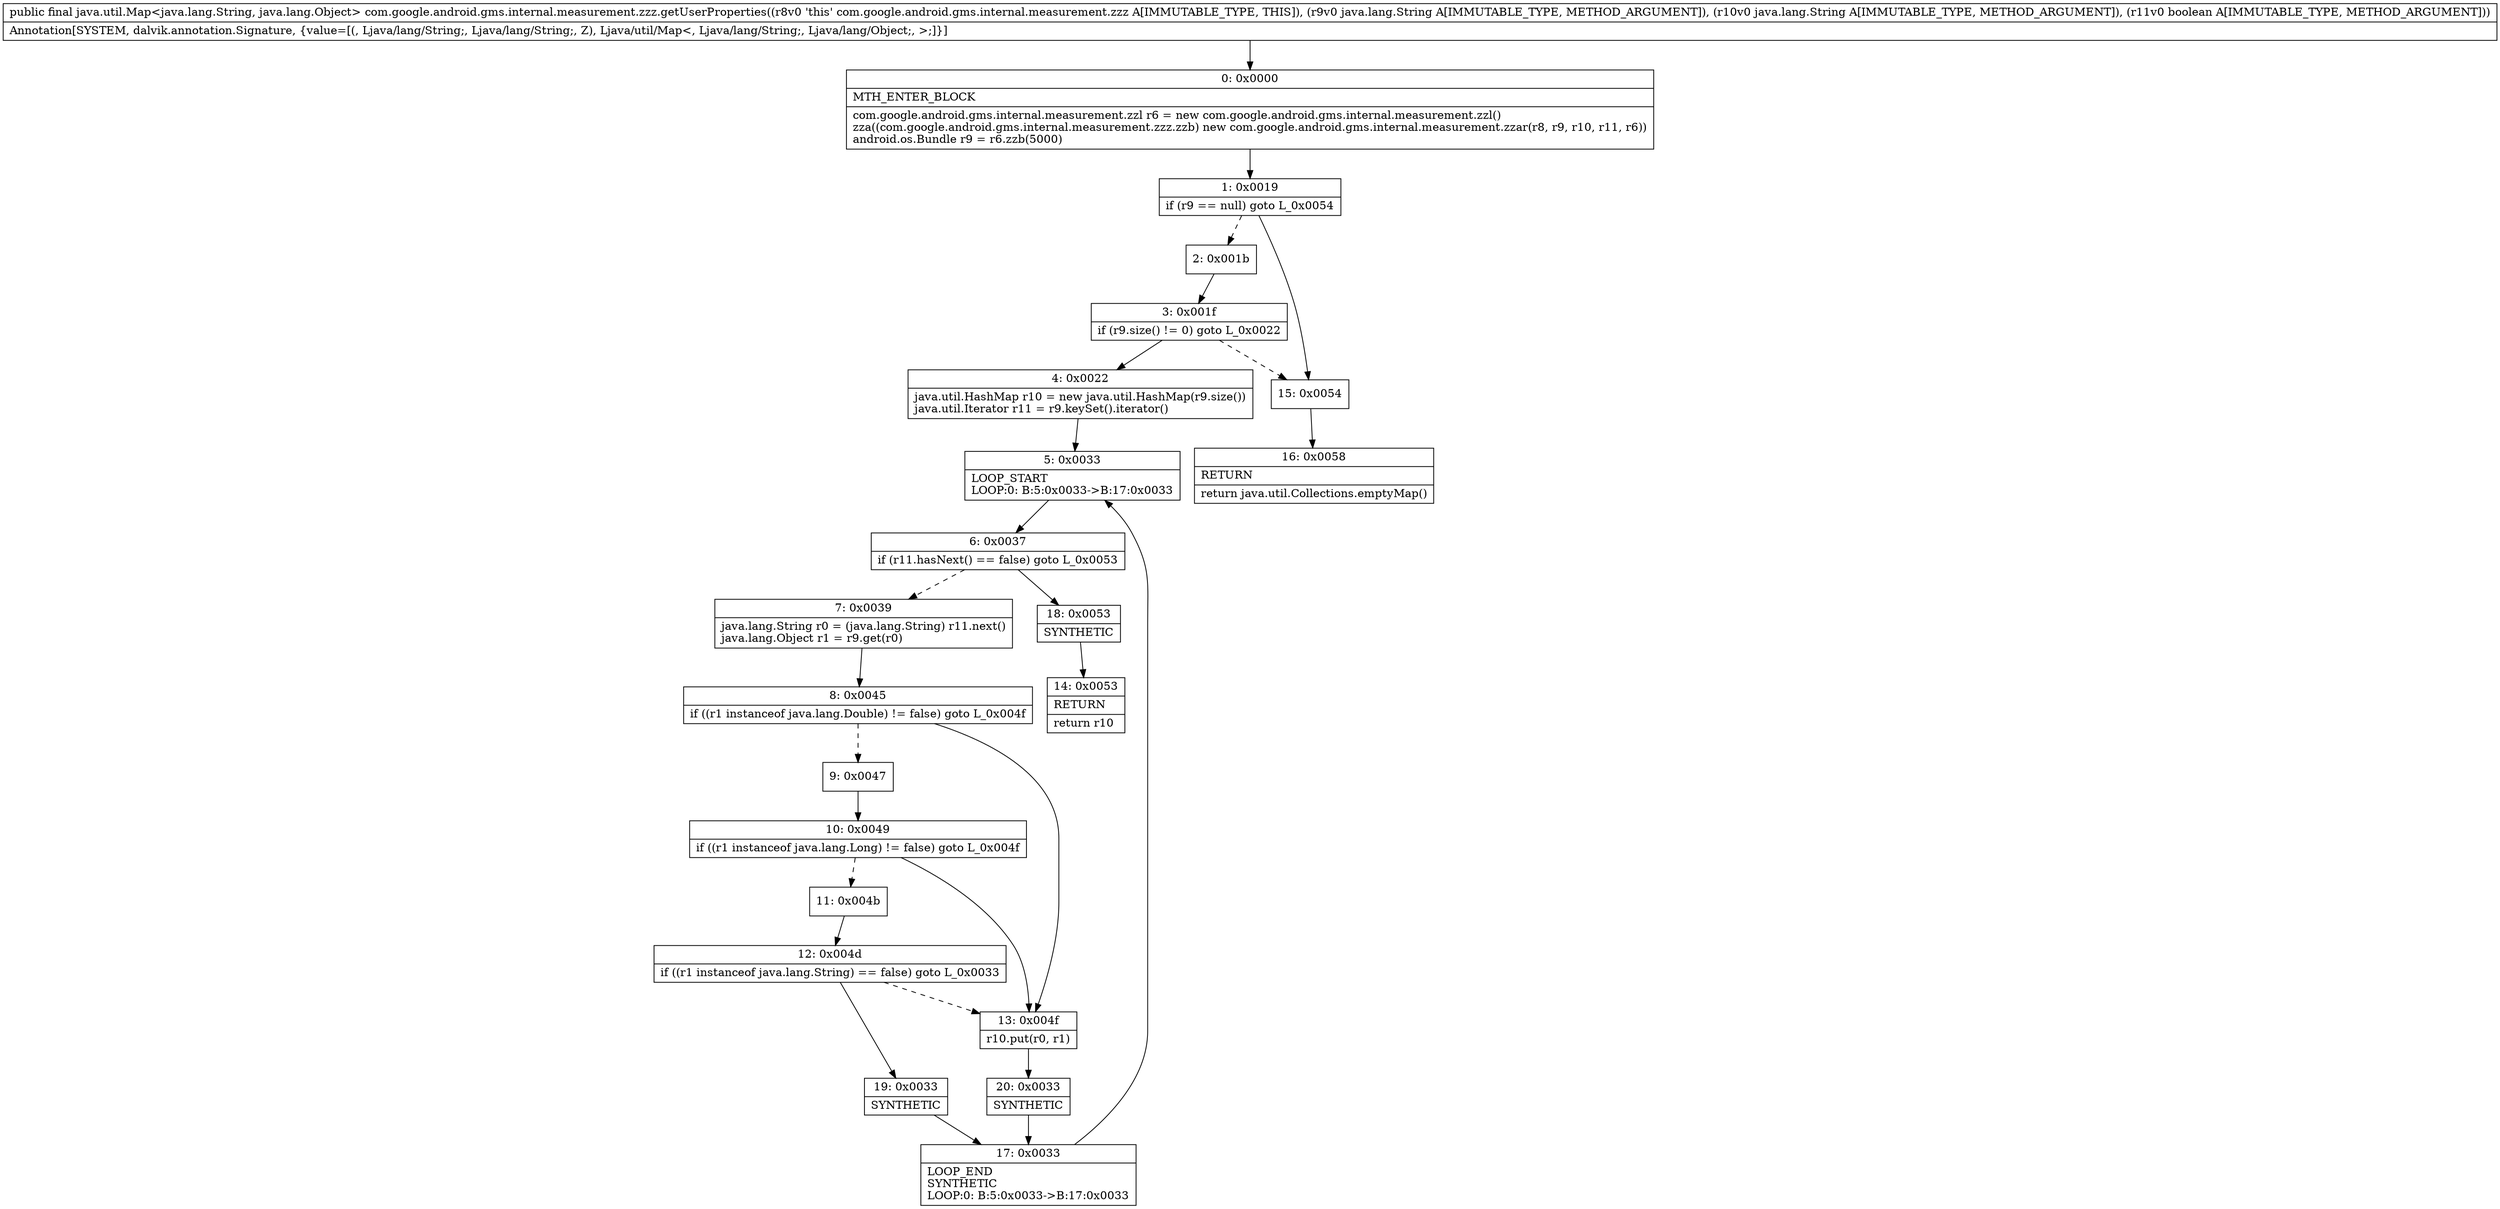 digraph "CFG forcom.google.android.gms.internal.measurement.zzz.getUserProperties(Ljava\/lang\/String;Ljava\/lang\/String;Z)Ljava\/util\/Map;" {
Node_0 [shape=record,label="{0\:\ 0x0000|MTH_ENTER_BLOCK\l|com.google.android.gms.internal.measurement.zzl r6 = new com.google.android.gms.internal.measurement.zzl()\lzza((com.google.android.gms.internal.measurement.zzz.zzb) new com.google.android.gms.internal.measurement.zzar(r8, r9, r10, r11, r6))\landroid.os.Bundle r9 = r6.zzb(5000)\l}"];
Node_1 [shape=record,label="{1\:\ 0x0019|if (r9 == null) goto L_0x0054\l}"];
Node_2 [shape=record,label="{2\:\ 0x001b}"];
Node_3 [shape=record,label="{3\:\ 0x001f|if (r9.size() != 0) goto L_0x0022\l}"];
Node_4 [shape=record,label="{4\:\ 0x0022|java.util.HashMap r10 = new java.util.HashMap(r9.size())\ljava.util.Iterator r11 = r9.keySet().iterator()\l}"];
Node_5 [shape=record,label="{5\:\ 0x0033|LOOP_START\lLOOP:0: B:5:0x0033\-\>B:17:0x0033\l}"];
Node_6 [shape=record,label="{6\:\ 0x0037|if (r11.hasNext() == false) goto L_0x0053\l}"];
Node_7 [shape=record,label="{7\:\ 0x0039|java.lang.String r0 = (java.lang.String) r11.next()\ljava.lang.Object r1 = r9.get(r0)\l}"];
Node_8 [shape=record,label="{8\:\ 0x0045|if ((r1 instanceof java.lang.Double) != false) goto L_0x004f\l}"];
Node_9 [shape=record,label="{9\:\ 0x0047}"];
Node_10 [shape=record,label="{10\:\ 0x0049|if ((r1 instanceof java.lang.Long) != false) goto L_0x004f\l}"];
Node_11 [shape=record,label="{11\:\ 0x004b}"];
Node_12 [shape=record,label="{12\:\ 0x004d|if ((r1 instanceof java.lang.String) == false) goto L_0x0033\l}"];
Node_13 [shape=record,label="{13\:\ 0x004f|r10.put(r0, r1)\l}"];
Node_14 [shape=record,label="{14\:\ 0x0053|RETURN\l|return r10\l}"];
Node_15 [shape=record,label="{15\:\ 0x0054}"];
Node_16 [shape=record,label="{16\:\ 0x0058|RETURN\l|return java.util.Collections.emptyMap()\l}"];
Node_17 [shape=record,label="{17\:\ 0x0033|LOOP_END\lSYNTHETIC\lLOOP:0: B:5:0x0033\-\>B:17:0x0033\l}"];
Node_18 [shape=record,label="{18\:\ 0x0053|SYNTHETIC\l}"];
Node_19 [shape=record,label="{19\:\ 0x0033|SYNTHETIC\l}"];
Node_20 [shape=record,label="{20\:\ 0x0033|SYNTHETIC\l}"];
MethodNode[shape=record,label="{public final java.util.Map\<java.lang.String, java.lang.Object\> com.google.android.gms.internal.measurement.zzz.getUserProperties((r8v0 'this' com.google.android.gms.internal.measurement.zzz A[IMMUTABLE_TYPE, THIS]), (r9v0 java.lang.String A[IMMUTABLE_TYPE, METHOD_ARGUMENT]), (r10v0 java.lang.String A[IMMUTABLE_TYPE, METHOD_ARGUMENT]), (r11v0 boolean A[IMMUTABLE_TYPE, METHOD_ARGUMENT]))  | Annotation[SYSTEM, dalvik.annotation.Signature, \{value=[(, Ljava\/lang\/String;, Ljava\/lang\/String;, Z), Ljava\/util\/Map\<, Ljava\/lang\/String;, Ljava\/lang\/Object;, \>;]\}]\l}"];
MethodNode -> Node_0;
Node_0 -> Node_1;
Node_1 -> Node_2[style=dashed];
Node_1 -> Node_15;
Node_2 -> Node_3;
Node_3 -> Node_4;
Node_3 -> Node_15[style=dashed];
Node_4 -> Node_5;
Node_5 -> Node_6;
Node_6 -> Node_7[style=dashed];
Node_6 -> Node_18;
Node_7 -> Node_8;
Node_8 -> Node_9[style=dashed];
Node_8 -> Node_13;
Node_9 -> Node_10;
Node_10 -> Node_11[style=dashed];
Node_10 -> Node_13;
Node_11 -> Node_12;
Node_12 -> Node_13[style=dashed];
Node_12 -> Node_19;
Node_13 -> Node_20;
Node_15 -> Node_16;
Node_17 -> Node_5;
Node_18 -> Node_14;
Node_19 -> Node_17;
Node_20 -> Node_17;
}

